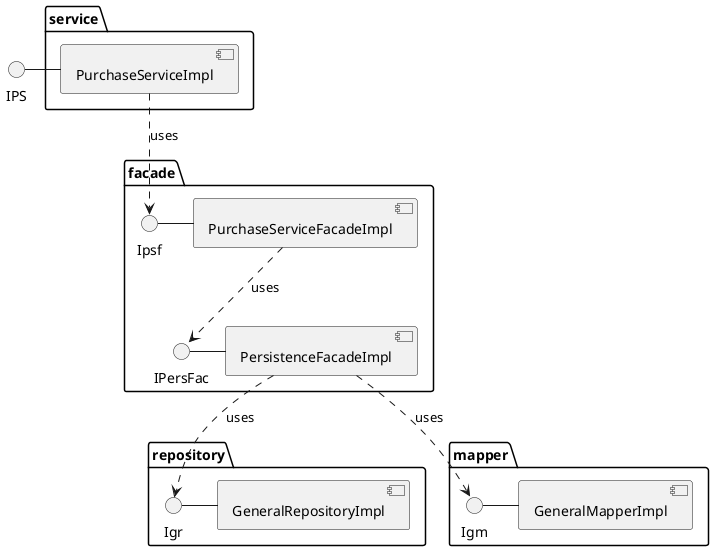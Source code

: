 @startuml

() IPS

package "service" {
	IPS - [PurchaseServiceImpl]
}

package "facade" {
	IPersFac - [PersistenceFacadeImpl]
    
	Ipsf - [PurchaseServiceFacadeImpl]
    [PurchaseServiceImpl] ..> Ipsf : uses
    [PurchaseServiceFacadeImpl] ..> IPersFac : uses

}

package "repository" {

	Igr - [GeneralRepositoryImpl]
    [PersistenceFacadeImpl] ..> Igr : uses
}

package "mapper" {
	Igm - [GeneralMapperImpl]
	[PersistenceFacadeImpl] ..> Igm : uses



}





@enduml
